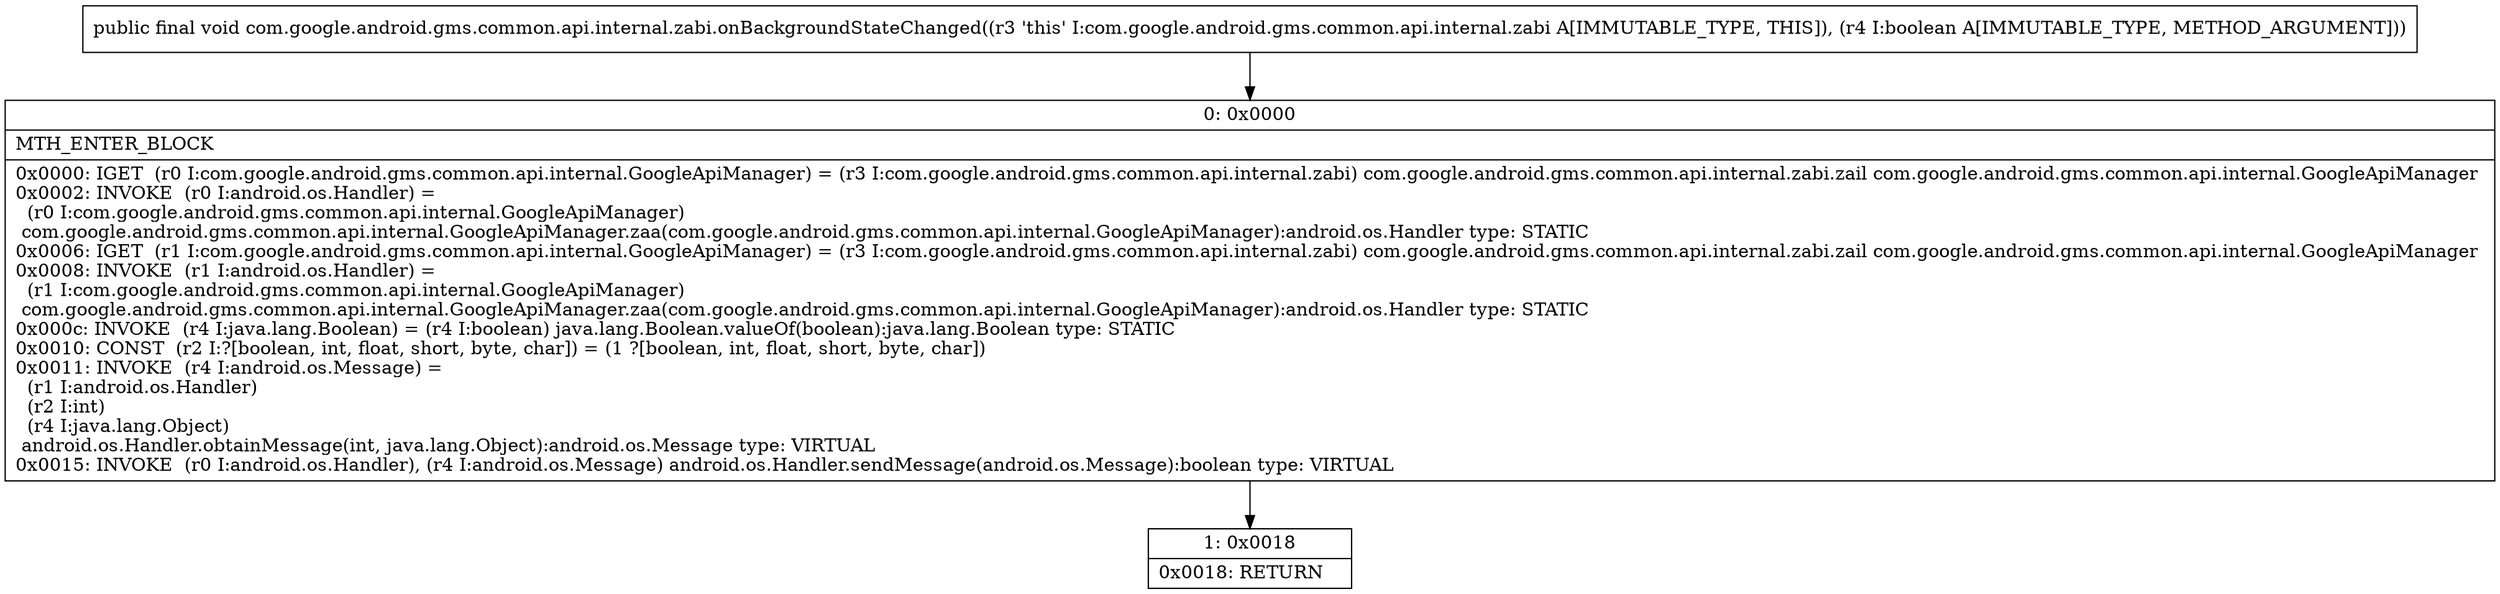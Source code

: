 digraph "CFG forcom.google.android.gms.common.api.internal.zabi.onBackgroundStateChanged(Z)V" {
Node_0 [shape=record,label="{0\:\ 0x0000|MTH_ENTER_BLOCK\l|0x0000: IGET  (r0 I:com.google.android.gms.common.api.internal.GoogleApiManager) = (r3 I:com.google.android.gms.common.api.internal.zabi) com.google.android.gms.common.api.internal.zabi.zail com.google.android.gms.common.api.internal.GoogleApiManager \l0x0002: INVOKE  (r0 I:android.os.Handler) = \l  (r0 I:com.google.android.gms.common.api.internal.GoogleApiManager)\l com.google.android.gms.common.api.internal.GoogleApiManager.zaa(com.google.android.gms.common.api.internal.GoogleApiManager):android.os.Handler type: STATIC \l0x0006: IGET  (r1 I:com.google.android.gms.common.api.internal.GoogleApiManager) = (r3 I:com.google.android.gms.common.api.internal.zabi) com.google.android.gms.common.api.internal.zabi.zail com.google.android.gms.common.api.internal.GoogleApiManager \l0x0008: INVOKE  (r1 I:android.os.Handler) = \l  (r1 I:com.google.android.gms.common.api.internal.GoogleApiManager)\l com.google.android.gms.common.api.internal.GoogleApiManager.zaa(com.google.android.gms.common.api.internal.GoogleApiManager):android.os.Handler type: STATIC \l0x000c: INVOKE  (r4 I:java.lang.Boolean) = (r4 I:boolean) java.lang.Boolean.valueOf(boolean):java.lang.Boolean type: STATIC \l0x0010: CONST  (r2 I:?[boolean, int, float, short, byte, char]) = (1 ?[boolean, int, float, short, byte, char]) \l0x0011: INVOKE  (r4 I:android.os.Message) = \l  (r1 I:android.os.Handler)\l  (r2 I:int)\l  (r4 I:java.lang.Object)\l android.os.Handler.obtainMessage(int, java.lang.Object):android.os.Message type: VIRTUAL \l0x0015: INVOKE  (r0 I:android.os.Handler), (r4 I:android.os.Message) android.os.Handler.sendMessage(android.os.Message):boolean type: VIRTUAL \l}"];
Node_1 [shape=record,label="{1\:\ 0x0018|0x0018: RETURN   \l}"];
MethodNode[shape=record,label="{public final void com.google.android.gms.common.api.internal.zabi.onBackgroundStateChanged((r3 'this' I:com.google.android.gms.common.api.internal.zabi A[IMMUTABLE_TYPE, THIS]), (r4 I:boolean A[IMMUTABLE_TYPE, METHOD_ARGUMENT])) }"];
MethodNode -> Node_0;
Node_0 -> Node_1;
}

